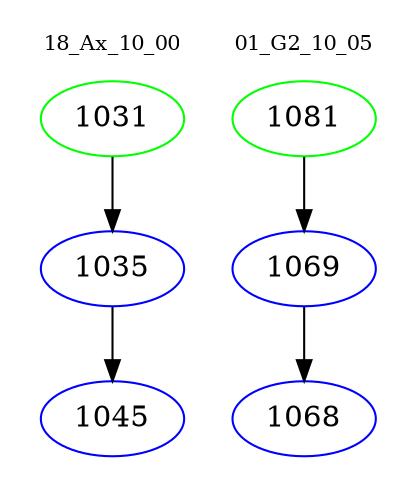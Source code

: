 digraph{
subgraph cluster_0 {
color = white
label = "18_Ax_10_00";
fontsize=10;
T0_1031 [label="1031", color="green"]
T0_1031 -> T0_1035 [color="black"]
T0_1035 [label="1035", color="blue"]
T0_1035 -> T0_1045 [color="black"]
T0_1045 [label="1045", color="blue"]
}
subgraph cluster_1 {
color = white
label = "01_G2_10_05";
fontsize=10;
T1_1081 [label="1081", color="green"]
T1_1081 -> T1_1069 [color="black"]
T1_1069 [label="1069", color="blue"]
T1_1069 -> T1_1068 [color="black"]
T1_1068 [label="1068", color="blue"]
}
}
